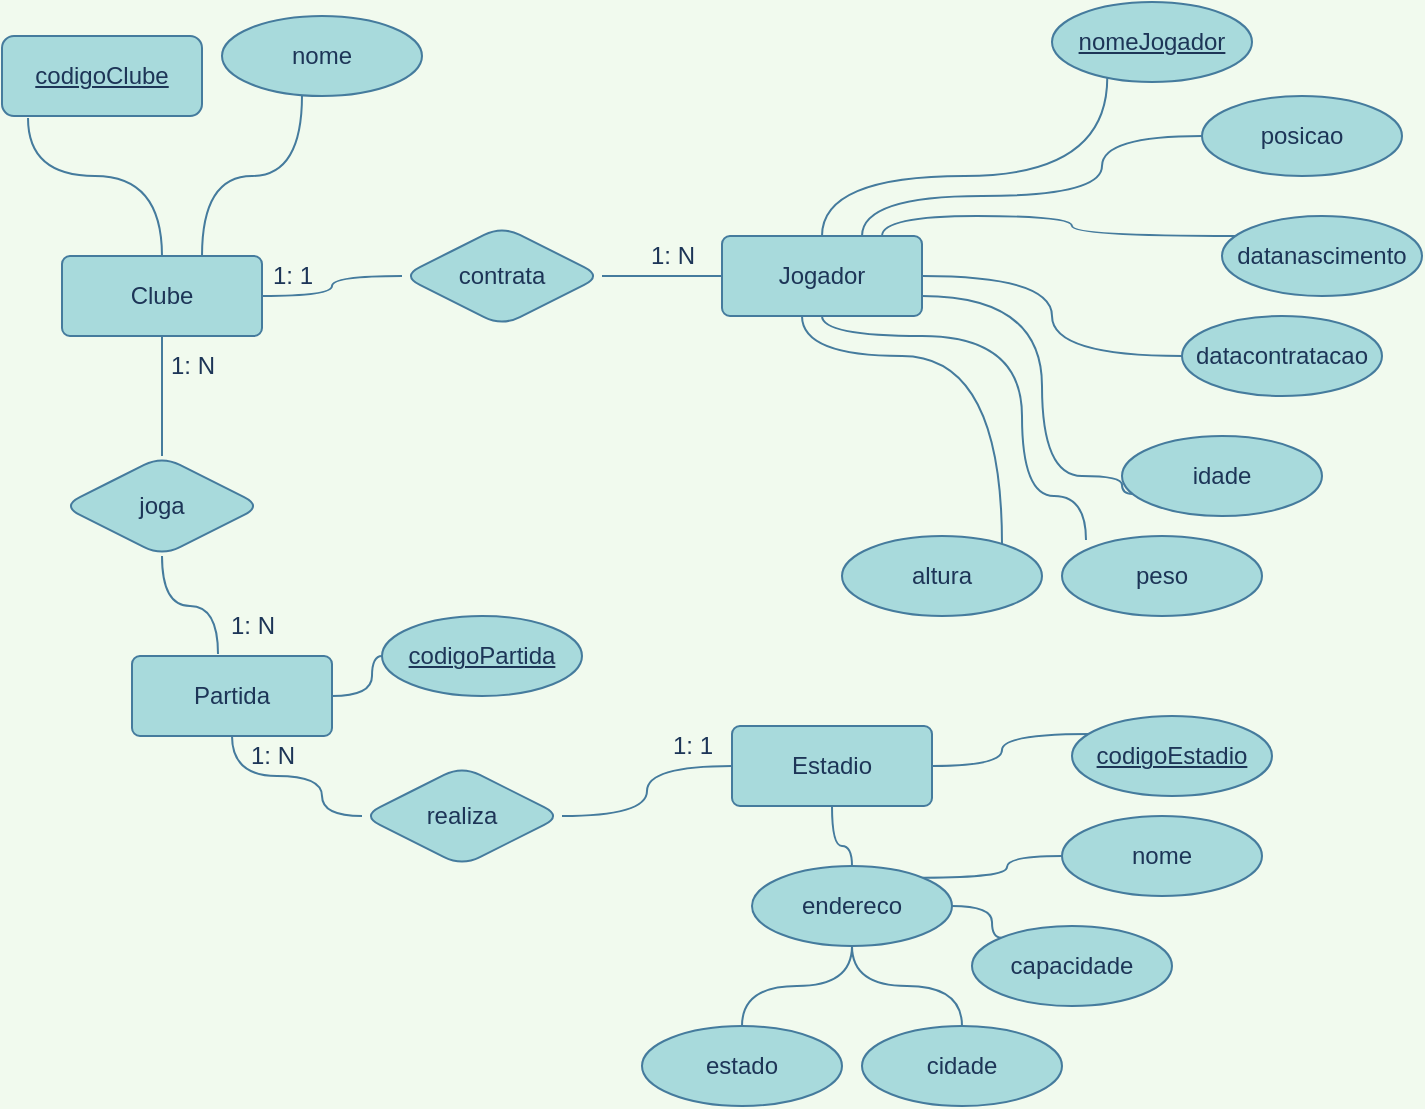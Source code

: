 <mxfile version="20.4.2" type="github" pages="2">
  <diagram id="-6PNWrwhY_0aAxeJvWDd" name="modeloconceitualFutebol">
    <mxGraphModel dx="1156" dy="625" grid="0" gridSize="10" guides="1" tooltips="1" connect="1" arrows="1" fold="1" page="1" pageScale="1" pageWidth="827" pageHeight="1169" background="#F1FAEE" math="0" shadow="0">
      <root>
        <mxCell id="0" />
        <mxCell id="1" parent="0" />
        <mxCell id="8zsah-cUSWj-YQ_bdB5u-6" style="edgeStyle=orthogonalEdgeStyle;rounded=1;orthogonalLoop=1;jettySize=auto;html=1;entryX=0.13;entryY=1.025;entryDx=0;entryDy=0;entryPerimeter=0;endArrow=none;endFill=0;labelBackgroundColor=#F1FAEE;strokeColor=#457B9D;fontColor=#1D3557;curved=1;" parent="1" source="8zsah-cUSWj-YQ_bdB5u-2" target="8zsah-cUSWj-YQ_bdB5u-4" edge="1">
          <mxGeometry relative="1" as="geometry">
            <Array as="points">
              <mxPoint x="122" y="192" />
              <mxPoint x="55" y="192" />
            </Array>
          </mxGeometry>
        </mxCell>
        <mxCell id="8zsah-cUSWj-YQ_bdB5u-7" style="edgeStyle=orthogonalEdgeStyle;rounded=1;orthogonalLoop=1;jettySize=auto;html=1;endArrow=none;endFill=0;labelBackgroundColor=#F1FAEE;strokeColor=#457B9D;fontColor=#1D3557;curved=1;" parent="1" source="8zsah-cUSWj-YQ_bdB5u-2" target="8zsah-cUSWj-YQ_bdB5u-5" edge="1">
          <mxGeometry relative="1" as="geometry">
            <Array as="points">
              <mxPoint x="142" y="192" />
              <mxPoint x="192" y="192" />
            </Array>
          </mxGeometry>
        </mxCell>
        <mxCell id="8zsah-cUSWj-YQ_bdB5u-48" style="edgeStyle=orthogonalEdgeStyle;rounded=1;orthogonalLoop=1;jettySize=auto;html=1;endArrow=none;endFill=0;labelBackgroundColor=#F1FAEE;strokeColor=#457B9D;fontColor=#1D3557;curved=1;" parent="1" source="8zsah-cUSWj-YQ_bdB5u-2" target="8zsah-cUSWj-YQ_bdB5u-47" edge="1">
          <mxGeometry relative="1" as="geometry" />
        </mxCell>
        <mxCell id="8zsah-cUSWj-YQ_bdB5u-56" style="edgeStyle=orthogonalEdgeStyle;rounded=1;orthogonalLoop=1;jettySize=auto;html=1;endArrow=none;endFill=0;labelBackgroundColor=#F1FAEE;strokeColor=#457B9D;fontColor=#1D3557;curved=1;" parent="1" source="8zsah-cUSWj-YQ_bdB5u-2" target="8zsah-cUSWj-YQ_bdB5u-55" edge="1">
          <mxGeometry relative="1" as="geometry" />
        </mxCell>
        <mxCell id="8zsah-cUSWj-YQ_bdB5u-2" value="Clube" style="rounded=1;arcSize=10;whiteSpace=wrap;html=1;align=center;fillColor=#A8DADC;strokeColor=#457B9D;fontColor=#1D3557;" parent="1" vertex="1">
          <mxGeometry x="72" y="232" width="100" height="40" as="geometry" />
        </mxCell>
        <mxCell id="8zsah-cUSWj-YQ_bdB5u-4" value="&lt;u&gt;codigoClube&lt;/u&gt;" style="whiteSpace=wrap;html=1;align=center;rounded=1;fillColor=#A8DADC;strokeColor=#457B9D;fontColor=#1D3557;" parent="1" vertex="1">
          <mxGeometry x="42" y="122" width="100" height="40" as="geometry" />
        </mxCell>
        <mxCell id="8zsah-cUSWj-YQ_bdB5u-5" value="nome" style="ellipse;whiteSpace=wrap;html=1;align=center;rounded=1;glass=1;fillColor=#A8DADC;strokeColor=#457B9D;fontColor=#1D3557;" parent="1" vertex="1">
          <mxGeometry x="152" y="112" width="100" height="40" as="geometry" />
        </mxCell>
        <mxCell id="8zsah-cUSWj-YQ_bdB5u-18" style="edgeStyle=orthogonalEdgeStyle;rounded=1;orthogonalLoop=1;jettySize=auto;html=1;entryX=0.25;entryY=1;entryDx=0;entryDy=0;endArrow=none;endFill=0;labelBackgroundColor=#F1FAEE;strokeColor=#457B9D;fontColor=#1D3557;curved=1;" parent="1" source="8zsah-cUSWj-YQ_bdB5u-8" target="8zsah-cUSWj-YQ_bdB5u-9" edge="1">
          <mxGeometry relative="1" as="geometry">
            <Array as="points">
              <mxPoint x="452" y="192" />
              <mxPoint x="595" y="192" />
            </Array>
          </mxGeometry>
        </mxCell>
        <mxCell id="8zsah-cUSWj-YQ_bdB5u-20" style="edgeStyle=orthogonalEdgeStyle;rounded=1;orthogonalLoop=1;jettySize=auto;html=1;entryX=0;entryY=0.5;entryDx=0;entryDy=0;endArrow=none;endFill=0;labelBackgroundColor=#F1FAEE;strokeColor=#457B9D;fontColor=#1D3557;curved=1;" parent="1" source="8zsah-cUSWj-YQ_bdB5u-8" target="8zsah-cUSWj-YQ_bdB5u-12" edge="1">
          <mxGeometry relative="1" as="geometry">
            <Array as="points">
              <mxPoint x="472" y="202" />
              <mxPoint x="592" y="202" />
              <mxPoint x="592" y="172" />
            </Array>
          </mxGeometry>
        </mxCell>
        <mxCell id="8zsah-cUSWj-YQ_bdB5u-21" style="edgeStyle=orthogonalEdgeStyle;rounded=1;orthogonalLoop=1;jettySize=auto;html=1;endArrow=none;endFill=0;labelBackgroundColor=#F1FAEE;strokeColor=#457B9D;fontColor=#1D3557;curved=1;" parent="1" source="8zsah-cUSWj-YQ_bdB5u-8" target="8zsah-cUSWj-YQ_bdB5u-13" edge="1">
          <mxGeometry relative="1" as="geometry">
            <Array as="points">
              <mxPoint x="482" y="212" />
              <mxPoint x="577" y="212" />
              <mxPoint x="577" y="222" />
            </Array>
          </mxGeometry>
        </mxCell>
        <mxCell id="8zsah-cUSWj-YQ_bdB5u-22" style="edgeStyle=orthogonalEdgeStyle;rounded=1;orthogonalLoop=1;jettySize=auto;html=1;entryX=0;entryY=0.5;entryDx=0;entryDy=0;endArrow=none;endFill=0;labelBackgroundColor=#F1FAEE;strokeColor=#457B9D;fontColor=#1D3557;curved=1;" parent="1" source="8zsah-cUSWj-YQ_bdB5u-8" target="8zsah-cUSWj-YQ_bdB5u-14" edge="1">
          <mxGeometry relative="1" as="geometry" />
        </mxCell>
        <mxCell id="8zsah-cUSWj-YQ_bdB5u-23" style="edgeStyle=orthogonalEdgeStyle;rounded=1;orthogonalLoop=1;jettySize=auto;html=1;entryX=0;entryY=0.75;entryDx=0;entryDy=0;endArrow=none;endFill=0;labelBackgroundColor=#F1FAEE;strokeColor=#457B9D;fontColor=#1D3557;curved=1;" parent="1" source="8zsah-cUSWj-YQ_bdB5u-8" target="8zsah-cUSWj-YQ_bdB5u-15" edge="1">
          <mxGeometry relative="1" as="geometry">
            <Array as="points">
              <mxPoint x="562" y="252" />
              <mxPoint x="562" y="342" />
              <mxPoint x="602" y="342" />
            </Array>
          </mxGeometry>
        </mxCell>
        <mxCell id="8zsah-cUSWj-YQ_bdB5u-24" style="edgeStyle=orthogonalEdgeStyle;rounded=1;orthogonalLoop=1;jettySize=auto;html=1;entryX=0.12;entryY=0.05;entryDx=0;entryDy=0;entryPerimeter=0;endArrow=none;endFill=0;labelBackgroundColor=#F1FAEE;strokeColor=#457B9D;fontColor=#1D3557;curved=1;" parent="1" source="8zsah-cUSWj-YQ_bdB5u-8" target="8zsah-cUSWj-YQ_bdB5u-16" edge="1">
          <mxGeometry relative="1" as="geometry">
            <Array as="points">
              <mxPoint x="452" y="272" />
              <mxPoint x="552" y="272" />
              <mxPoint x="552" y="352" />
              <mxPoint x="584" y="352" />
            </Array>
          </mxGeometry>
        </mxCell>
        <mxCell id="8zsah-cUSWj-YQ_bdB5u-25" style="edgeStyle=orthogonalEdgeStyle;rounded=1;orthogonalLoop=1;jettySize=auto;html=1;endArrow=none;endFill=0;labelBackgroundColor=#F1FAEE;strokeColor=#457B9D;fontColor=#1D3557;curved=1;" parent="1" source="8zsah-cUSWj-YQ_bdB5u-8" target="8zsah-cUSWj-YQ_bdB5u-17" edge="1">
          <mxGeometry relative="1" as="geometry">
            <Array as="points">
              <mxPoint x="442" y="282" />
              <mxPoint x="542" y="282" />
            </Array>
          </mxGeometry>
        </mxCell>
        <mxCell id="8zsah-cUSWj-YQ_bdB5u-8" value="Jogador" style="rounded=1;arcSize=10;whiteSpace=wrap;html=1;align=center;fillColor=#A8DADC;strokeColor=#457B9D;fontColor=#1D3557;" parent="1" vertex="1">
          <mxGeometry x="402" y="222" width="100" height="40" as="geometry" />
        </mxCell>
        <mxCell id="8zsah-cUSWj-YQ_bdB5u-9" value="&lt;u&gt;nomeJogador&lt;/u&gt;" style="ellipse;whiteSpace=wrap;html=1;align=center;rounded=1;glass=1;fillColor=#A8DADC;strokeColor=#457B9D;fontColor=#1D3557;" parent="1" vertex="1">
          <mxGeometry x="567" y="105" width="100" height="40" as="geometry" />
        </mxCell>
        <mxCell id="8zsah-cUSWj-YQ_bdB5u-12" value="posicao" style="ellipse;whiteSpace=wrap;html=1;align=center;rounded=1;glass=1;fillColor=#A8DADC;strokeColor=#457B9D;fontColor=#1D3557;" parent="1" vertex="1">
          <mxGeometry x="642" y="152" width="100" height="40" as="geometry" />
        </mxCell>
        <mxCell id="8zsah-cUSWj-YQ_bdB5u-13" value="datanascimento" style="ellipse;whiteSpace=wrap;html=1;align=center;rounded=1;glass=1;fillColor=#A8DADC;strokeColor=#457B9D;fontColor=#1D3557;" parent="1" vertex="1">
          <mxGeometry x="652" y="212" width="100" height="40" as="geometry" />
        </mxCell>
        <mxCell id="8zsah-cUSWj-YQ_bdB5u-14" value="datacontratacao" style="ellipse;whiteSpace=wrap;html=1;align=center;rounded=1;glass=1;fillColor=#A8DADC;strokeColor=#457B9D;fontColor=#1D3557;" parent="1" vertex="1">
          <mxGeometry x="632" y="262" width="100" height="40" as="geometry" />
        </mxCell>
        <mxCell id="8zsah-cUSWj-YQ_bdB5u-15" value="idade" style="ellipse;whiteSpace=wrap;html=1;align=center;rounded=1;glass=1;fillColor=#A8DADC;strokeColor=#457B9D;fontColor=#1D3557;" parent="1" vertex="1">
          <mxGeometry x="602" y="322" width="100" height="40" as="geometry" />
        </mxCell>
        <mxCell id="8zsah-cUSWj-YQ_bdB5u-16" value="peso" style="ellipse;whiteSpace=wrap;html=1;align=center;rounded=1;glass=1;fillColor=#A8DADC;strokeColor=#457B9D;fontColor=#1D3557;" parent="1" vertex="1">
          <mxGeometry x="572" y="372" width="100" height="40" as="geometry" />
        </mxCell>
        <mxCell id="8zsah-cUSWj-YQ_bdB5u-17" value="altura" style="ellipse;whiteSpace=wrap;html=1;align=center;rounded=1;glass=1;fillColor=#A8DADC;strokeColor=#457B9D;fontColor=#1D3557;" parent="1" vertex="1">
          <mxGeometry x="462" y="372" width="100" height="40" as="geometry" />
        </mxCell>
        <mxCell id="8zsah-cUSWj-YQ_bdB5u-35" style="edgeStyle=orthogonalEdgeStyle;rounded=1;orthogonalLoop=1;jettySize=auto;html=1;entryX=0.09;entryY=0.225;entryDx=0;entryDy=0;entryPerimeter=0;endArrow=none;endFill=0;labelBackgroundColor=#F1FAEE;strokeColor=#457B9D;fontColor=#1D3557;curved=1;" parent="1" source="8zsah-cUSWj-YQ_bdB5u-26" target="8zsah-cUSWj-YQ_bdB5u-28" edge="1">
          <mxGeometry relative="1" as="geometry" />
        </mxCell>
        <mxCell id="8zsah-cUSWj-YQ_bdB5u-38" style="edgeStyle=orthogonalEdgeStyle;rounded=1;orthogonalLoop=1;jettySize=auto;html=1;entryX=0.5;entryY=0;entryDx=0;entryDy=0;endArrow=none;endFill=0;labelBackgroundColor=#F1FAEE;strokeColor=#457B9D;fontColor=#1D3557;curved=1;" parent="1" source="8zsah-cUSWj-YQ_bdB5u-26" target="8zsah-cUSWj-YQ_bdB5u-37" edge="1">
          <mxGeometry relative="1" as="geometry" />
        </mxCell>
        <mxCell id="8zsah-cUSWj-YQ_bdB5u-26" value="Estadio" style="rounded=1;arcSize=10;whiteSpace=wrap;html=1;align=center;fillColor=#A8DADC;strokeColor=#457B9D;fontColor=#1D3557;" parent="1" vertex="1">
          <mxGeometry x="407" y="467" width="100" height="40" as="geometry" />
        </mxCell>
        <mxCell id="8zsah-cUSWj-YQ_bdB5u-28" value="&lt;u&gt;codigoEstadio&lt;/u&gt;" style="ellipse;whiteSpace=wrap;html=1;align=center;rounded=1;glass=1;fillColor=#A8DADC;strokeColor=#457B9D;fontColor=#1D3557;" parent="1" vertex="1">
          <mxGeometry x="577" y="462" width="100" height="40" as="geometry" />
        </mxCell>
        <mxCell id="8zsah-cUSWj-YQ_bdB5u-29" value="nome" style="ellipse;whiteSpace=wrap;html=1;align=center;rounded=1;glass=1;fillColor=#A8DADC;strokeColor=#457B9D;fontColor=#1D3557;" parent="1" vertex="1">
          <mxGeometry x="572" y="512" width="100" height="40" as="geometry" />
        </mxCell>
        <mxCell id="8zsah-cUSWj-YQ_bdB5u-30" value="cidade" style="ellipse;whiteSpace=wrap;html=1;align=center;rounded=1;glass=1;fillColor=#A8DADC;strokeColor=#457B9D;fontColor=#1D3557;" parent="1" vertex="1">
          <mxGeometry x="472" y="617" width="100" height="40" as="geometry" />
        </mxCell>
        <mxCell id="8zsah-cUSWj-YQ_bdB5u-31" value="estado" style="ellipse;whiteSpace=wrap;html=1;align=center;rounded=1;glass=1;fillColor=#A8DADC;strokeColor=#457B9D;fontColor=#1D3557;" parent="1" vertex="1">
          <mxGeometry x="362" y="617" width="100" height="40" as="geometry" />
        </mxCell>
        <mxCell id="8zsah-cUSWj-YQ_bdB5u-63" style="edgeStyle=orthogonalEdgeStyle;rounded=1;orthogonalLoop=1;jettySize=auto;html=1;endArrow=none;endFill=0;labelBackgroundColor=#F1FAEE;strokeColor=#457B9D;fontColor=#1D3557;curved=1;" parent="1" source="8zsah-cUSWj-YQ_bdB5u-37" target="8zsah-cUSWj-YQ_bdB5u-31" edge="1">
          <mxGeometry relative="1" as="geometry" />
        </mxCell>
        <mxCell id="8zsah-cUSWj-YQ_bdB5u-64" style="edgeStyle=orthogonalEdgeStyle;rounded=1;orthogonalLoop=1;jettySize=auto;html=1;endArrow=none;endFill=0;labelBackgroundColor=#F1FAEE;strokeColor=#457B9D;fontColor=#1D3557;curved=1;" parent="1" source="8zsah-cUSWj-YQ_bdB5u-37" target="8zsah-cUSWj-YQ_bdB5u-30" edge="1">
          <mxGeometry relative="1" as="geometry" />
        </mxCell>
        <mxCell id="8zsah-cUSWj-YQ_bdB5u-66" style="edgeStyle=orthogonalEdgeStyle;rounded=1;orthogonalLoop=1;jettySize=auto;html=1;entryX=0;entryY=0;entryDx=0;entryDy=0;endArrow=none;endFill=0;labelBackgroundColor=#F1FAEE;strokeColor=#457B9D;fontColor=#1D3557;curved=1;" parent="1" source="8zsah-cUSWj-YQ_bdB5u-37" target="8zsah-cUSWj-YQ_bdB5u-42" edge="1">
          <mxGeometry relative="1" as="geometry" />
        </mxCell>
        <mxCell id="8zsah-cUSWj-YQ_bdB5u-70" style="edgeStyle=orthogonalEdgeStyle;rounded=1;orthogonalLoop=1;jettySize=auto;html=1;exitX=1;exitY=0;exitDx=0;exitDy=0;endArrow=none;endFill=0;labelBackgroundColor=#F1FAEE;strokeColor=#457B9D;fontColor=#1D3557;curved=1;" parent="1" source="8zsah-cUSWj-YQ_bdB5u-37" target="8zsah-cUSWj-YQ_bdB5u-29" edge="1">
          <mxGeometry relative="1" as="geometry" />
        </mxCell>
        <mxCell id="8zsah-cUSWj-YQ_bdB5u-37" value="endereco" style="ellipse;whiteSpace=wrap;html=1;align=center;rounded=1;glass=1;fillColor=#A8DADC;strokeColor=#457B9D;fontColor=#1D3557;" parent="1" vertex="1">
          <mxGeometry x="417" y="537" width="100" height="40" as="geometry" />
        </mxCell>
        <mxCell id="8zsah-cUSWj-YQ_bdB5u-42" value="capacidade" style="ellipse;whiteSpace=wrap;html=1;align=center;rounded=1;glass=1;fillColor=#A8DADC;strokeColor=#457B9D;fontColor=#1D3557;" parent="1" vertex="1">
          <mxGeometry x="527" y="567" width="100" height="40" as="geometry" />
        </mxCell>
        <mxCell id="8zsah-cUSWj-YQ_bdB5u-46" style="edgeStyle=orthogonalEdgeStyle;rounded=1;orthogonalLoop=1;jettySize=auto;html=1;entryX=0;entryY=0.5;entryDx=0;entryDy=0;endArrow=none;endFill=0;labelBackgroundColor=#F1FAEE;strokeColor=#457B9D;fontColor=#1D3557;curved=1;" parent="1" source="8zsah-cUSWj-YQ_bdB5u-44" target="8zsah-cUSWj-YQ_bdB5u-45" edge="1">
          <mxGeometry relative="1" as="geometry" />
        </mxCell>
        <mxCell id="8zsah-cUSWj-YQ_bdB5u-71" style="edgeStyle=orthogonalEdgeStyle;rounded=1;orthogonalLoop=1;jettySize=auto;html=1;entryX=0;entryY=0.5;entryDx=0;entryDy=0;endArrow=none;endFill=0;labelBackgroundColor=#F1FAEE;strokeColor=#457B9D;fontColor=#1D3557;curved=1;" parent="1" source="8zsah-cUSWj-YQ_bdB5u-44" target="8zsah-cUSWj-YQ_bdB5u-62" edge="1">
          <mxGeometry relative="1" as="geometry">
            <Array as="points">
              <mxPoint x="157" y="492" />
              <mxPoint x="202" y="492" />
              <mxPoint x="202" y="512" />
            </Array>
          </mxGeometry>
        </mxCell>
        <mxCell id="8zsah-cUSWj-YQ_bdB5u-44" value="Partida" style="rounded=1;arcSize=10;whiteSpace=wrap;html=1;align=center;fillColor=#A8DADC;strokeColor=#457B9D;fontColor=#1D3557;" parent="1" vertex="1">
          <mxGeometry x="107" y="432" width="100" height="40" as="geometry" />
        </mxCell>
        <mxCell id="8zsah-cUSWj-YQ_bdB5u-45" value="&lt;u&gt;codigoPartida&lt;/u&gt;" style="ellipse;whiteSpace=wrap;html=1;align=center;rounded=1;glass=1;fillColor=#A8DADC;strokeColor=#457B9D;fontColor=#1D3557;" parent="1" vertex="1">
          <mxGeometry x="232" y="412" width="100" height="40" as="geometry" />
        </mxCell>
        <mxCell id="8zsah-cUSWj-YQ_bdB5u-49" style="edgeStyle=orthogonalEdgeStyle;rounded=1;orthogonalLoop=1;jettySize=auto;html=1;endArrow=none;endFill=0;labelBackgroundColor=#F1FAEE;strokeColor=#457B9D;fontColor=#1D3557;curved=1;" parent="1" source="8zsah-cUSWj-YQ_bdB5u-47" target="8zsah-cUSWj-YQ_bdB5u-8" edge="1">
          <mxGeometry relative="1" as="geometry" />
        </mxCell>
        <mxCell id="8zsah-cUSWj-YQ_bdB5u-47" value="contrata" style="shape=rhombus;perimeter=rhombusPerimeter;whiteSpace=wrap;html=1;align=center;rounded=1;glass=1;fillColor=#A8DADC;strokeColor=#457B9D;fontColor=#1D3557;" parent="1" vertex="1">
          <mxGeometry x="242" y="217" width="100" height="50" as="geometry" />
        </mxCell>
        <mxCell id="8zsah-cUSWj-YQ_bdB5u-50" value="1: N" style="text;html=1;align=center;verticalAlign=middle;resizable=0;points=[];autosize=1;strokeColor=none;fillColor=none;fontColor=#1D3557;rounded=1;" parent="1" vertex="1">
          <mxGeometry x="352" y="217" width="50" height="30" as="geometry" />
        </mxCell>
        <mxCell id="8zsah-cUSWj-YQ_bdB5u-52" value="1: 1" style="text;html=1;align=center;verticalAlign=middle;resizable=0;points=[];autosize=1;strokeColor=none;fillColor=none;fontColor=#1D3557;rounded=1;" parent="1" vertex="1">
          <mxGeometry x="167" y="227" width="40" height="30" as="geometry" />
        </mxCell>
        <mxCell id="8zsah-cUSWj-YQ_bdB5u-57" style="edgeStyle=orthogonalEdgeStyle;rounded=1;orthogonalLoop=1;jettySize=auto;html=1;entryX=0.43;entryY=-0.025;entryDx=0;entryDy=0;entryPerimeter=0;endArrow=none;endFill=0;labelBackgroundColor=#F1FAEE;strokeColor=#457B9D;fontColor=#1D3557;curved=1;" parent="1" source="8zsah-cUSWj-YQ_bdB5u-55" target="8zsah-cUSWj-YQ_bdB5u-44" edge="1">
          <mxGeometry relative="1" as="geometry" />
        </mxCell>
        <mxCell id="8zsah-cUSWj-YQ_bdB5u-55" value="joga" style="shape=rhombus;perimeter=rhombusPerimeter;whiteSpace=wrap;html=1;align=center;rounded=1;glass=1;fillColor=#A8DADC;strokeColor=#457B9D;fontColor=#1D3557;" parent="1" vertex="1">
          <mxGeometry x="72" y="332" width="100" height="50" as="geometry" />
        </mxCell>
        <mxCell id="8zsah-cUSWj-YQ_bdB5u-59" value="1: N" style="text;html=1;align=center;verticalAlign=middle;resizable=0;points=[];autosize=1;strokeColor=none;fillColor=none;fontColor=#1D3557;rounded=1;" parent="1" vertex="1">
          <mxGeometry x="142" y="402" width="50" height="30" as="geometry" />
        </mxCell>
        <mxCell id="8zsah-cUSWj-YQ_bdB5u-60" value="1: N" style="text;html=1;align=center;verticalAlign=middle;resizable=0;points=[];autosize=1;strokeColor=none;fillColor=none;fontColor=#1D3557;rounded=1;" parent="1" vertex="1">
          <mxGeometry x="112" y="272" width="50" height="30" as="geometry" />
        </mxCell>
        <mxCell id="8zsah-cUSWj-YQ_bdB5u-72" style="edgeStyle=orthogonalEdgeStyle;rounded=1;orthogonalLoop=1;jettySize=auto;html=1;entryX=0;entryY=0.5;entryDx=0;entryDy=0;endArrow=none;endFill=0;labelBackgroundColor=#F1FAEE;strokeColor=#457B9D;fontColor=#1D3557;curved=1;" parent="1" source="8zsah-cUSWj-YQ_bdB5u-62" target="8zsah-cUSWj-YQ_bdB5u-26" edge="1">
          <mxGeometry relative="1" as="geometry" />
        </mxCell>
        <mxCell id="8zsah-cUSWj-YQ_bdB5u-62" value="realiza" style="shape=rhombus;perimeter=rhombusPerimeter;whiteSpace=wrap;html=1;align=center;rounded=1;glass=1;fillColor=#A8DADC;strokeColor=#457B9D;fontColor=#1D3557;" parent="1" vertex="1">
          <mxGeometry x="222" y="487" width="100" height="50" as="geometry" />
        </mxCell>
        <mxCell id="8zsah-cUSWj-YQ_bdB5u-73" value="1: N" style="text;html=1;align=center;verticalAlign=middle;resizable=0;points=[];autosize=1;strokeColor=none;fillColor=none;fontColor=#1D3557;rounded=1;" parent="1" vertex="1">
          <mxGeometry x="152" y="467" width="50" height="30" as="geometry" />
        </mxCell>
        <mxCell id="8zsah-cUSWj-YQ_bdB5u-74" value="1: 1" style="text;html=1;align=center;verticalAlign=middle;resizable=0;points=[];autosize=1;strokeColor=none;fillColor=none;fontColor=#1D3557;rounded=1;" parent="1" vertex="1">
          <mxGeometry x="367" y="462" width="40" height="30" as="geometry" />
        </mxCell>
      </root>
    </mxGraphModel>
  </diagram>
  <diagram id="EDaduzlbNOUrJJkYrL8n" name="modelologico">
    <mxGraphModel dx="972" dy="536" grid="0" gridSize="10" guides="1" tooltips="1" connect="1" arrows="1" fold="1" page="1" pageScale="1" pageWidth="827" pageHeight="1169" background="none" math="0" shadow="0">
      <root>
        <mxCell id="0" />
        <mxCell id="1" parent="0" />
        <mxCell id="0ottOxMiA2sQ26NMwtPy-1" value="&lt;div style=&quot;text-align: center; box-sizing: border-box; width: 100%; background: rgb(228, 228, 228); padding: 2px;&quot;&gt;Jogador&lt;/div&gt;&lt;table style=&quot;width:100%;font-size:1em;&quot; cellpadding=&quot;2&quot; cellspacing=&quot;0&quot;&gt;&lt;tbody&gt;&lt;tr&gt;&lt;td&gt;PK&lt;/td&gt;&lt;td&gt;nomeJogador VARCHAR(255) NOT NULL&lt;br&gt;&lt;/td&gt;&lt;/tr&gt;&lt;tr&gt;&lt;td&gt;&lt;br&gt;&lt;br&gt;&lt;br&gt;&lt;br&gt;&lt;br&gt;&lt;br&gt;&lt;br&gt;FK&lt;/td&gt;&lt;td&gt;posicao VARCHAR(255) NOT NULL&lt;br&gt;datanascimento DATE NOT NULL&lt;br&gt;datacontratacao DATE NOT NULL&lt;br&gt;idade INTEGER&amp;nbsp;NOT NULL&lt;br&gt;peso DOUBLE NOT NULL&lt;br&gt;altura DOUBLE NOT NULL&lt;br&gt;codigoClube INTEGER NOT NULL&lt;/td&gt;&lt;/tr&gt;&lt;tr&gt;&lt;td&gt;&lt;/td&gt;&lt;td&gt;&lt;br&gt;&lt;/td&gt;&lt;/tr&gt;&lt;/tbody&gt;&lt;/table&gt;" style="verticalAlign=top;align=left;overflow=fill;html=1;rounded=1;glass=0;fillColor=#A8DADC;strokeColor=none;fontColor=#1D3557;" parent="1" vertex="1">
          <mxGeometry x="408" y="8" width="260" height="170" as="geometry" />
        </mxCell>
        <mxCell id="0ottOxMiA2sQ26NMwtPy-2" value="&lt;div style=&quot;text-align: center; box-sizing: border-box; width: 100%; background: rgb(228, 228, 228); padding: 2px;&quot;&gt;Clube&lt;/div&gt;&lt;table style=&quot;width:100%;font-size:1em;&quot; cellpadding=&quot;2&quot; cellspacing=&quot;0&quot;&gt;&lt;tbody&gt;&lt;tr&gt;&lt;td&gt;PK&lt;/td&gt;&lt;td&gt;codigoClube&amp;nbsp;INTEGER NOT NULL&lt;br&gt;&lt;/td&gt;&lt;/tr&gt;&lt;tr&gt;&lt;td&gt;&lt;br&gt;&lt;/td&gt;&lt;td&gt;nome VARCHAR(255) NOT NULL&lt;br&gt;&lt;br&gt;&lt;br&gt;&lt;/td&gt;&lt;/tr&gt;&lt;tr&gt;&lt;td&gt;&lt;/td&gt;&lt;td&gt;&lt;br&gt;&lt;/td&gt;&lt;/tr&gt;&lt;/tbody&gt;&lt;/table&gt;" style="verticalAlign=top;align=left;overflow=fill;html=1;rounded=1;glass=0;strokeColor=none;fillColor=#A8DADC;fontColor=#1D3557;" parent="1" vertex="1">
          <mxGeometry x="50" y="90" width="260" height="70" as="geometry" />
        </mxCell>
        <mxCell id="0ottOxMiA2sQ26NMwtPy-6" value="" style="edgeStyle=entityRelationEdgeStyle;fontSize=12;html=1;endArrow=ERoneToMany;startArrow=ERmandOne;rounded=0;exitX=1;exitY=0.25;exitDx=0;exitDy=0;entryX=-0.006;entryY=0.705;entryDx=0;entryDy=0;entryPerimeter=0;labelBackgroundColor=#F1FAEE;strokeColor=#457B9D;fontColor=#1D3557;" parent="1" source="0ottOxMiA2sQ26NMwtPy-2" target="0ottOxMiA2sQ26NMwtPy-1" edge="1">
          <mxGeometry width="100" height="100" relative="1" as="geometry">
            <mxPoint x="350" y="330" as="sourcePoint" />
            <mxPoint x="450" y="230" as="targetPoint" />
          </mxGeometry>
        </mxCell>
        <mxCell id="0ottOxMiA2sQ26NMwtPy-7" value="&lt;div style=&quot;text-align: center; box-sizing: border-box; width: 100%; background: rgb(228, 228, 228); padding: 2px;&quot;&gt;Partida&lt;/div&gt;&lt;table style=&quot;width:100%;font-size:1em;&quot; cellpadding=&quot;2&quot; cellspacing=&quot;0&quot;&gt;&lt;tbody&gt;&lt;tr&gt;&lt;td&gt;PK&lt;/td&gt;&lt;td&gt;codigoPartida&amp;nbsp;INTEGER&amp;nbsp;NOT NULL&lt;br&gt;&lt;/td&gt;&lt;/tr&gt;&lt;tr&gt;&lt;td&gt;FK&lt;/td&gt;&lt;td&gt;codigoEstadio INTEGER&amp;nbsp;NOT NULL&lt;/td&gt;&lt;/tr&gt;&lt;tr&gt;&lt;td&gt;FK&lt;br&gt;FK&lt;br&gt;&lt;/td&gt;&lt;td&gt;codigoClube1 INTEGER NOT NULL&lt;br&gt;codigoClube2 INTEGER NOT NULL&lt;br&gt;&lt;/td&gt;&lt;/tr&gt;&lt;/tbody&gt;&lt;/table&gt;" style="verticalAlign=top;align=left;overflow=fill;html=1;rounded=1;glass=0;fillColor=#A8DADC;strokeColor=none;fontColor=#1D3557;" parent="1" vertex="1">
          <mxGeometry x="26" y="258" width="260" height="170" as="geometry" />
        </mxCell>
        <mxCell id="0ottOxMiA2sQ26NMwtPy-8" value="" style="edgeStyle=entityRelationEdgeStyle;fontSize=12;html=1;endArrow=ERoneToMany;startArrow=ERmandOne;rounded=0;exitX=0.25;exitY=1;exitDx=0;exitDy=0;entryX=0.5;entryY=0;entryDx=0;entryDy=0;targetPerimeterSpacing=1;labelBackgroundColor=#F1FAEE;strokeColor=#457B9D;fontColor=#1D3557;" parent="1" source="0ottOxMiA2sQ26NMwtPy-2" target="0ottOxMiA2sQ26NMwtPy-7" edge="1">
          <mxGeometry width="100" height="100" relative="1" as="geometry">
            <mxPoint x="150" y="200" as="sourcePoint" />
            <mxPoint x="238.44" y="282.35" as="targetPoint" />
          </mxGeometry>
        </mxCell>
        <mxCell id="0ottOxMiA2sQ26NMwtPy-10" value="&lt;div style=&quot;text-align: center; box-sizing: border-box; width: 100%; background: rgb(228, 228, 228); padding: 2px;&quot;&gt;Partida_golsJogador&lt;/div&gt;&lt;table style=&quot;width:100%;font-size:1em;&quot; cellpadding=&quot;2&quot; cellspacing=&quot;0&quot;&gt;&lt;tbody&gt;&lt;tr&gt;&lt;td&gt;FK&lt;/td&gt;&lt;td&gt;codigoClube INTEGER NOT NULL&lt;br&gt;&lt;/td&gt;&lt;/tr&gt;&lt;tr&gt;&lt;td&gt;FK&lt;br&gt;FK&lt;br&gt;FK&lt;/td&gt;&lt;td&gt;golsPorPartida INTEGER&amp;nbsp;NOT NULL&lt;br&gt;nomeJogador VARCHAR(255) NOT NULL&lt;br&gt;codigoClube INTEGER NOT NULL&lt;/td&gt;&lt;/tr&gt;&lt;tr&gt;&lt;td&gt;&lt;/td&gt;&lt;td&gt;&lt;br&gt;&lt;/td&gt;&lt;/tr&gt;&lt;/tbody&gt;&lt;/table&gt;" style="verticalAlign=top;align=left;overflow=fill;html=1;rounded=1;glass=0;fillColor=#A8DADC;strokeColor=none;fontColor=#1D3557;" parent="1" vertex="1">
          <mxGeometry x="359" y="204" width="260" height="170" as="geometry" />
        </mxCell>
        <mxCell id="0ottOxMiA2sQ26NMwtPy-13" value="&lt;div style=&quot;text-align: center; box-sizing: border-box; width: 100%; background: rgb(228, 228, 228); padding: 2px;&quot;&gt;Estadio&lt;/div&gt;&lt;table style=&quot;width:100%;font-size:1em;&quot; cellpadding=&quot;2&quot; cellspacing=&quot;0&quot;&gt;&lt;tbody&gt;&lt;tr&gt;&lt;td&gt;PK&lt;/td&gt;&lt;td&gt;&lt;table style=&quot;font-size: 1em; width: 260px;&quot; cellpadding=&quot;2&quot; cellspacing=&quot;0&quot;&gt;&lt;tbody&gt;&lt;tr&gt;&lt;td&gt;codigoEstadio INTEGER&amp;nbsp;NOT NULL&lt;br&gt;&lt;/td&gt;&lt;/tr&gt;&lt;tr&gt;&lt;/tr&gt;&lt;/tbody&gt;&lt;/table&gt;&lt;/td&gt;&lt;/tr&gt;&lt;tr&gt;&lt;td&gt;&lt;br&gt;&lt;/td&gt;&lt;td&gt;codigoPartida INTEGER&amp;nbsp;NOT NULL&lt;br&gt;nome VARCHAR(255) NOT NULL&lt;br&gt;capacidade DOUBLE NOT NULL&lt;br&gt;cidade VARCHAR(255) NOT NULL&lt;br&gt;estado VARCHAR(255) NOT NULL&lt;br&gt;&lt;/td&gt;&lt;/tr&gt;&lt;tr&gt;&lt;td&gt;&lt;br&gt;&lt;/td&gt;&lt;td&gt;&lt;br&gt;&lt;/td&gt;&lt;/tr&gt;&lt;/tbody&gt;&lt;/table&gt;" style="verticalAlign=top;align=left;overflow=fill;html=1;rounded=1;glass=0;fillColor=#A8DADC;strokeColor=none;fontColor=#1D3557;" parent="1" vertex="1">
          <mxGeometry x="308" y="403" width="260" height="170" as="geometry" />
        </mxCell>
        <mxCell id="0ottOxMiA2sQ26NMwtPy-14" value="" style="edgeStyle=entityRelationEdgeStyle;fontSize=12;html=1;endArrow=ERoneToMany;startArrow=ERmandOne;rounded=0;sketch=0;strokeColor=#457B9D;endSize=6;targetPerimeterSpacing=1;jumpStyle=none;jumpSize=6;exitX=0.25;exitY=0;exitDx=0;exitDy=0;entryX=1;entryY=0.75;entryDx=0;entryDy=0;labelBackgroundColor=#F1FAEE;fontColor=#1D3557;" parent="1" source="0ottOxMiA2sQ26NMwtPy-13" target="0ottOxMiA2sQ26NMwtPy-7" edge="1">
          <mxGeometry width="100" height="100" relative="1" as="geometry">
            <mxPoint x="350" y="660" as="sourcePoint" />
            <mxPoint x="450" y="560" as="targetPoint" />
          </mxGeometry>
        </mxCell>
        <mxCell id="0ottOxMiA2sQ26NMwtPy-15" value="" style="edgeStyle=entityRelationEdgeStyle;fontSize=12;html=1;endArrow=ERoneToMany;startArrow=ERmandOne;rounded=0;strokeColor=#457B9D;fontColor=#1D3557;fillColor=#A8DADC;exitX=0.5;exitY=1;exitDx=0;exitDy=0;entryX=0.001;entryY=0.048;entryDx=0;entryDy=0;entryPerimeter=0;" parent="1" source="0ottOxMiA2sQ26NMwtPy-2" target="0ottOxMiA2sQ26NMwtPy-10" edge="1">
          <mxGeometry width="100" height="100" relative="1" as="geometry">
            <mxPoint x="345" y="345" as="sourcePoint" />
            <mxPoint x="445" y="245" as="targetPoint" />
          </mxGeometry>
        </mxCell>
        <mxCell id="0ottOxMiA2sQ26NMwtPy-16" value="" style="edgeStyle=entityRelationEdgeStyle;fontSize=12;html=1;endArrow=ERoneToMany;startArrow=ERmandOne;rounded=0;strokeColor=#457B9D;fontColor=#1D3557;fillColor=#A8DADC;exitX=0.25;exitY=1;exitDx=0;exitDy=0;entryX=0.25;entryY=0;entryDx=0;entryDy=0;" parent="1" source="0ottOxMiA2sQ26NMwtPy-1" target="0ottOxMiA2sQ26NMwtPy-10" edge="1">
          <mxGeometry width="100" height="100" relative="1" as="geometry">
            <mxPoint x="670" y="260" as="sourcePoint" />
            <mxPoint x="917.26" y="413.16" as="targetPoint" />
          </mxGeometry>
        </mxCell>
        <mxCell id="0ottOxMiA2sQ26NMwtPy-17" value="" style="edgeStyle=entityRelationEdgeStyle;fontSize=12;html=1;endArrow=ERoneToMany;startArrow=ERmandOne;rounded=0;strokeColor=#457B9D;fontColor=#1D3557;fillColor=#A8DADC;exitX=1;exitY=0.5;exitDx=0;exitDy=0;entryX=0;entryY=0.25;entryDx=0;entryDy=0;" parent="1" source="0ottOxMiA2sQ26NMwtPy-7" target="0ottOxMiA2sQ26NMwtPy-10" edge="1">
          <mxGeometry width="100" height="100" relative="1" as="geometry">
            <mxPoint x="328" y="496" as="sourcePoint" />
            <mxPoint x="428" y="396" as="targetPoint" />
          </mxGeometry>
        </mxCell>
      </root>
    </mxGraphModel>
  </diagram>
</mxfile>
